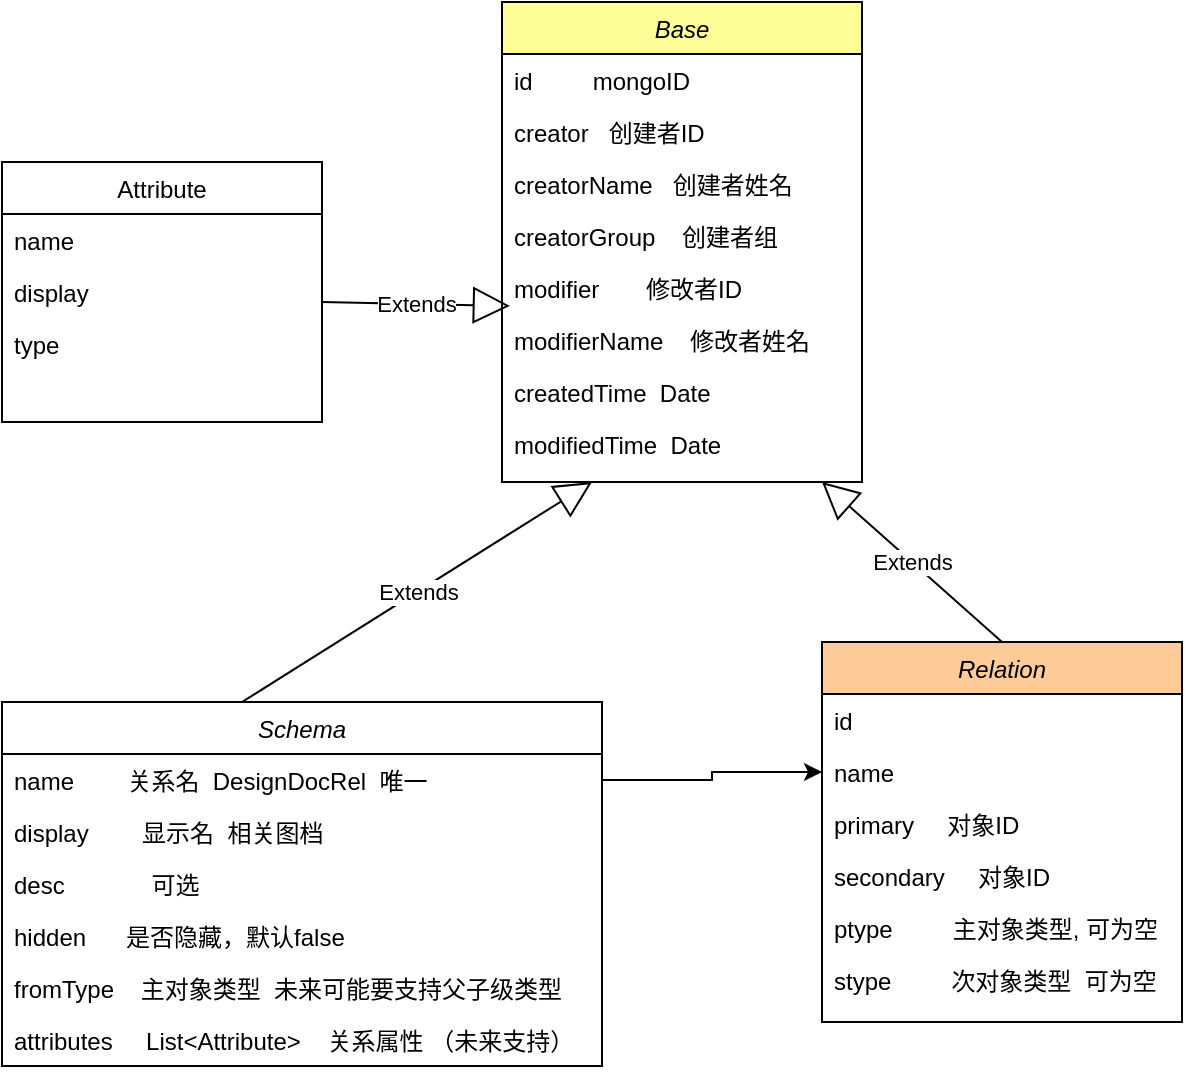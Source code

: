 <mxfile version="20.6.0" type="github">
  <diagram id="C5RBs43oDa-KdzZeNtuy" name="Page-1">
    <mxGraphModel dx="807" dy="1856" grid="1" gridSize="10" guides="1" tooltips="1" connect="1" arrows="1" fold="1" page="1" pageScale="1" pageWidth="827" pageHeight="1169" math="0" shadow="0">
      <root>
        <mxCell id="WIyWlLk6GJQsqaUBKTNV-0" />
        <mxCell id="WIyWlLk6GJQsqaUBKTNV-1" parent="WIyWlLk6GJQsqaUBKTNV-0" />
        <mxCell id="zkfFHV4jXpPFQw0GAbJ--0" value="Schema" style="swimlane;fontStyle=2;align=center;verticalAlign=top;childLayout=stackLayout;horizontal=1;startSize=26;horizontalStack=0;resizeParent=1;resizeLast=0;collapsible=1;marginBottom=0;rounded=0;shadow=0;strokeWidth=1;" parent="WIyWlLk6GJQsqaUBKTNV-1" vertex="1">
          <mxGeometry x="130" y="-300" width="300" height="182" as="geometry">
            <mxRectangle x="230" y="140" width="160" height="26" as="alternateBounds" />
          </mxGeometry>
        </mxCell>
        <mxCell id="Ntk3u7nzazjGvNbM0Od8-28" value="Extends" style="endArrow=block;endSize=16;endFill=0;html=1;rounded=0;entryX=0.25;entryY=1;entryDx=0;entryDy=0;" edge="1" parent="zkfFHV4jXpPFQw0GAbJ--0" target="Ntk3u7nzazjGvNbM0Od8-8">
          <mxGeometry width="160" relative="1" as="geometry">
            <mxPoint x="120" as="sourcePoint" />
            <mxPoint x="280" as="targetPoint" />
          </mxGeometry>
        </mxCell>
        <mxCell id="zkfFHV4jXpPFQw0GAbJ--1" value="name        关系名  DesignDocRel  唯一" style="text;align=left;verticalAlign=top;spacingLeft=4;spacingRight=4;overflow=hidden;rotatable=0;points=[[0,0.5],[1,0.5]];portConstraint=eastwest;" parent="zkfFHV4jXpPFQw0GAbJ--0" vertex="1">
          <mxGeometry y="26" width="300" height="26" as="geometry" />
        </mxCell>
        <mxCell id="zkfFHV4jXpPFQw0GAbJ--2" value="display        显示名  相关图档" style="text;align=left;verticalAlign=top;spacingLeft=4;spacingRight=4;overflow=hidden;rotatable=0;points=[[0,0.5],[1,0.5]];portConstraint=eastwest;rounded=0;shadow=0;html=0;" parent="zkfFHV4jXpPFQw0GAbJ--0" vertex="1">
          <mxGeometry y="52" width="300" height="26" as="geometry" />
        </mxCell>
        <mxCell id="Ntk3u7nzazjGvNbM0Od8-3" value="desc             可选" style="text;align=left;verticalAlign=top;spacingLeft=4;spacingRight=4;overflow=hidden;rotatable=0;points=[[0,0.5],[1,0.5]];portConstraint=eastwest;rounded=0;shadow=0;html=0;" vertex="1" parent="zkfFHV4jXpPFQw0GAbJ--0">
          <mxGeometry y="78" width="300" height="26" as="geometry" />
        </mxCell>
        <mxCell id="zkfFHV4jXpPFQw0GAbJ--3" value="hidden      是否隐藏，默认false" style="text;align=left;verticalAlign=top;spacingLeft=4;spacingRight=4;overflow=hidden;rotatable=0;points=[[0,0.5],[1,0.5]];portConstraint=eastwest;rounded=0;shadow=0;html=0;" parent="zkfFHV4jXpPFQw0GAbJ--0" vertex="1">
          <mxGeometry y="104" width="300" height="26" as="geometry" />
        </mxCell>
        <mxCell id="Ntk3u7nzazjGvNbM0Od8-30" value="fromType    主对象类型  未来可能要支持父子级类型" style="text;align=left;verticalAlign=top;spacingLeft=4;spacingRight=4;overflow=hidden;rotatable=0;points=[[0,0.5],[1,0.5]];portConstraint=eastwest;rounded=0;shadow=0;html=0;" vertex="1" parent="zkfFHV4jXpPFQw0GAbJ--0">
          <mxGeometry y="130" width="300" height="26" as="geometry" />
        </mxCell>
        <mxCell id="Ntk3u7nzazjGvNbM0Od8-19" value="attributes     List&lt;Attribute&gt;    关系属性 （未来支持）" style="text;align=left;verticalAlign=top;spacingLeft=4;spacingRight=4;overflow=hidden;rotatable=0;points=[[0,0.5],[1,0.5]];portConstraint=eastwest;rounded=0;shadow=0;html=0;" vertex="1" parent="zkfFHV4jXpPFQw0GAbJ--0">
          <mxGeometry y="156" width="300" height="26" as="geometry" />
        </mxCell>
        <mxCell id="zkfFHV4jXpPFQw0GAbJ--17" value="Attribute" style="swimlane;fontStyle=0;align=center;verticalAlign=top;childLayout=stackLayout;horizontal=1;startSize=26;horizontalStack=0;resizeParent=1;resizeLast=0;collapsible=1;marginBottom=0;rounded=0;shadow=0;strokeWidth=1;" parent="WIyWlLk6GJQsqaUBKTNV-1" vertex="1">
          <mxGeometry x="130" y="-570" width="160" height="130" as="geometry">
            <mxRectangle x="550" y="140" width="160" height="26" as="alternateBounds" />
          </mxGeometry>
        </mxCell>
        <mxCell id="Ntk3u7nzazjGvNbM0Od8-24" value="name" style="text;align=left;verticalAlign=top;spacingLeft=4;spacingRight=4;overflow=hidden;rotatable=0;points=[[0,0.5],[1,0.5]];portConstraint=eastwest;" vertex="1" parent="zkfFHV4jXpPFQw0GAbJ--17">
          <mxGeometry y="26" width="160" height="26" as="geometry" />
        </mxCell>
        <mxCell id="zkfFHV4jXpPFQw0GAbJ--19" value="display" style="text;align=left;verticalAlign=top;spacingLeft=4;spacingRight=4;overflow=hidden;rotatable=0;points=[[0,0.5],[1,0.5]];portConstraint=eastwest;rounded=0;shadow=0;html=0;" parent="zkfFHV4jXpPFQw0GAbJ--17" vertex="1">
          <mxGeometry y="52" width="160" height="26" as="geometry" />
        </mxCell>
        <mxCell id="zkfFHV4jXpPFQw0GAbJ--20" value="type" style="text;align=left;verticalAlign=top;spacingLeft=4;spacingRight=4;overflow=hidden;rotatable=0;points=[[0,0.5],[1,0.5]];portConstraint=eastwest;rounded=0;shadow=0;html=0;" parent="zkfFHV4jXpPFQw0GAbJ--17" vertex="1">
          <mxGeometry y="78" width="160" height="26" as="geometry" />
        </mxCell>
        <mxCell id="Ntk3u7nzazjGvNbM0Od8-0" value="Relation&#xa;" style="swimlane;fontStyle=2;align=center;verticalAlign=top;childLayout=stackLayout;horizontal=1;startSize=26;horizontalStack=0;resizeParent=1;resizeLast=0;collapsible=1;marginBottom=0;rounded=0;shadow=0;strokeWidth=1;fillColor=#FFCC99;" vertex="1" parent="WIyWlLk6GJQsqaUBKTNV-1">
          <mxGeometry x="540" y="-330" width="180" height="190" as="geometry">
            <mxRectangle x="230" y="140" width="160" height="26" as="alternateBounds" />
          </mxGeometry>
        </mxCell>
        <mxCell id="Ntk3u7nzazjGvNbM0Od8-1" value="id" style="text;align=left;verticalAlign=top;spacingLeft=4;spacingRight=4;overflow=hidden;rotatable=0;points=[[0,0.5],[1,0.5]];portConstraint=eastwest;rounded=0;shadow=0;html=0;" vertex="1" parent="Ntk3u7nzazjGvNbM0Od8-0">
          <mxGeometry y="26" width="180" height="26" as="geometry" />
        </mxCell>
        <mxCell id="Ntk3u7nzazjGvNbM0Od8-2" value="name" style="text;align=left;verticalAlign=top;spacingLeft=4;spacingRight=4;overflow=hidden;rotatable=0;points=[[0,0.5],[1,0.5]];portConstraint=eastwest;" vertex="1" parent="Ntk3u7nzazjGvNbM0Od8-0">
          <mxGeometry y="52" width="180" height="26" as="geometry" />
        </mxCell>
        <mxCell id="Ntk3u7nzazjGvNbM0Od8-17" value="primary     对象ID" style="text;align=left;verticalAlign=top;spacingLeft=4;spacingRight=4;overflow=hidden;rotatable=0;points=[[0,0.5],[1,0.5]];portConstraint=eastwest;rounded=0;shadow=0;html=0;" vertex="1" parent="Ntk3u7nzazjGvNbM0Od8-0">
          <mxGeometry y="78" width="180" height="26" as="geometry" />
        </mxCell>
        <mxCell id="Ntk3u7nzazjGvNbM0Od8-18" value="secondary     对象ID" style="text;align=left;verticalAlign=top;spacingLeft=4;spacingRight=4;overflow=hidden;rotatable=0;points=[[0,0.5],[1,0.5]];portConstraint=eastwest;rounded=0;shadow=0;html=0;" vertex="1" parent="Ntk3u7nzazjGvNbM0Od8-0">
          <mxGeometry y="104" width="180" height="26" as="geometry" />
        </mxCell>
        <mxCell id="Ntk3u7nzazjGvNbM0Od8-20" value="ptype         主对象类型, 可为空" style="text;align=left;verticalAlign=top;spacingLeft=4;spacingRight=4;overflow=hidden;rotatable=0;points=[[0,0.5],[1,0.5]];portConstraint=eastwest;rounded=0;shadow=0;html=0;" vertex="1" parent="Ntk3u7nzazjGvNbM0Od8-0">
          <mxGeometry y="130" width="180" height="26" as="geometry" />
        </mxCell>
        <mxCell id="Ntk3u7nzazjGvNbM0Od8-21" value="stype         次对象类型  可为空" style="text;align=left;verticalAlign=top;spacingLeft=4;spacingRight=4;overflow=hidden;rotatable=0;points=[[0,0.5],[1,0.5]];portConstraint=eastwest;rounded=0;shadow=0;html=0;" vertex="1" parent="Ntk3u7nzazjGvNbM0Od8-0">
          <mxGeometry y="156" width="180" height="26" as="geometry" />
        </mxCell>
        <mxCell id="Ntk3u7nzazjGvNbM0Od8-8" value="Base" style="swimlane;fontStyle=2;align=center;verticalAlign=top;childLayout=stackLayout;horizontal=1;startSize=26;horizontalStack=0;resizeParent=1;resizeLast=0;collapsible=1;marginBottom=0;rounded=0;shadow=0;strokeWidth=1;fillColor=#FFFF99;" vertex="1" parent="WIyWlLk6GJQsqaUBKTNV-1">
          <mxGeometry x="380" y="-650" width="180" height="240" as="geometry">
            <mxRectangle x="230" y="140" width="160" height="26" as="alternateBounds" />
          </mxGeometry>
        </mxCell>
        <mxCell id="Ntk3u7nzazjGvNbM0Od8-9" value="id         mongoID" style="text;align=left;verticalAlign=top;spacingLeft=4;spacingRight=4;overflow=hidden;rotatable=0;points=[[0,0.5],[1,0.5]];portConstraint=eastwest;rounded=0;shadow=0;html=0;" vertex="1" parent="Ntk3u7nzazjGvNbM0Od8-8">
          <mxGeometry y="26" width="180" height="26" as="geometry" />
        </mxCell>
        <mxCell id="Ntk3u7nzazjGvNbM0Od8-10" value="creator   创建者ID" style="text;align=left;verticalAlign=top;spacingLeft=4;spacingRight=4;overflow=hidden;rotatable=0;points=[[0,0.5],[1,0.5]];portConstraint=eastwest;rounded=0;shadow=0;html=0;" vertex="1" parent="Ntk3u7nzazjGvNbM0Od8-8">
          <mxGeometry y="52" width="180" height="26" as="geometry" />
        </mxCell>
        <mxCell id="Ntk3u7nzazjGvNbM0Od8-11" value="creatorName   创建者姓名" style="text;align=left;verticalAlign=top;spacingLeft=4;spacingRight=4;overflow=hidden;rotatable=0;points=[[0,0.5],[1,0.5]];portConstraint=eastwest;rounded=0;shadow=0;html=0;" vertex="1" parent="Ntk3u7nzazjGvNbM0Od8-8">
          <mxGeometry y="78" width="180" height="26" as="geometry" />
        </mxCell>
        <mxCell id="Ntk3u7nzazjGvNbM0Od8-12" value="creatorGroup    创建者组" style="text;align=left;verticalAlign=top;spacingLeft=4;spacingRight=4;overflow=hidden;rotatable=0;points=[[0,0.5],[1,0.5]];portConstraint=eastwest;rounded=0;shadow=0;html=0;" vertex="1" parent="Ntk3u7nzazjGvNbM0Od8-8">
          <mxGeometry y="104" width="180" height="26" as="geometry" />
        </mxCell>
        <mxCell id="Ntk3u7nzazjGvNbM0Od8-13" value="modifier       修改者ID" style="text;align=left;verticalAlign=top;spacingLeft=4;spacingRight=4;overflow=hidden;rotatable=0;points=[[0,0.5],[1,0.5]];portConstraint=eastwest;rounded=0;shadow=0;html=0;" vertex="1" parent="Ntk3u7nzazjGvNbM0Od8-8">
          <mxGeometry y="130" width="180" height="26" as="geometry" />
        </mxCell>
        <mxCell id="Ntk3u7nzazjGvNbM0Od8-14" value="modifierName    修改者姓名" style="text;align=left;verticalAlign=top;spacingLeft=4;spacingRight=4;overflow=hidden;rotatable=0;points=[[0,0.5],[1,0.5]];portConstraint=eastwest;rounded=0;shadow=0;html=0;" vertex="1" parent="Ntk3u7nzazjGvNbM0Od8-8">
          <mxGeometry y="156" width="180" height="26" as="geometry" />
        </mxCell>
        <mxCell id="Ntk3u7nzazjGvNbM0Od8-15" value="createdTime  Date&#xa;" style="text;align=left;verticalAlign=top;spacingLeft=4;spacingRight=4;overflow=hidden;rotatable=0;points=[[0,0.5],[1,0.5]];portConstraint=eastwest;rounded=0;shadow=0;html=0;" vertex="1" parent="Ntk3u7nzazjGvNbM0Od8-8">
          <mxGeometry y="182" width="180" height="26" as="geometry" />
        </mxCell>
        <mxCell id="Ntk3u7nzazjGvNbM0Od8-16" value="modifiedTime  Date" style="text;align=left;verticalAlign=top;spacingLeft=4;spacingRight=4;overflow=hidden;rotatable=0;points=[[0,0.5],[1,0.5]];portConstraint=eastwest;rounded=0;shadow=0;html=0;" vertex="1" parent="Ntk3u7nzazjGvNbM0Od8-8">
          <mxGeometry y="208" width="180" height="26" as="geometry" />
        </mxCell>
        <mxCell id="Ntk3u7nzazjGvNbM0Od8-22" style="edgeStyle=orthogonalEdgeStyle;rounded=0;orthogonalLoop=1;jettySize=auto;html=1;exitX=1;exitY=0.5;exitDx=0;exitDy=0;entryX=0;entryY=0.5;entryDx=0;entryDy=0;" edge="1" parent="WIyWlLk6GJQsqaUBKTNV-1" source="zkfFHV4jXpPFQw0GAbJ--1" target="Ntk3u7nzazjGvNbM0Od8-2">
          <mxGeometry relative="1" as="geometry" />
        </mxCell>
        <mxCell id="Ntk3u7nzazjGvNbM0Od8-27" value="Extends" style="endArrow=block;endSize=16;endFill=0;html=1;rounded=0;entryX=0.022;entryY=-0.154;entryDx=0;entryDy=0;entryPerimeter=0;" edge="1" parent="WIyWlLk6GJQsqaUBKTNV-1" target="Ntk3u7nzazjGvNbM0Od8-14">
          <mxGeometry width="160" relative="1" as="geometry">
            <mxPoint x="290" y="-500" as="sourcePoint" />
            <mxPoint x="450" y="-500" as="targetPoint" />
          </mxGeometry>
        </mxCell>
        <mxCell id="Ntk3u7nzazjGvNbM0Od8-29" value="Extends" style="endArrow=block;endSize=16;endFill=0;html=1;rounded=0;exitX=0.5;exitY=0;exitDx=0;exitDy=0;" edge="1" parent="WIyWlLk6GJQsqaUBKTNV-1" source="Ntk3u7nzazjGvNbM0Od8-0">
          <mxGeometry width="160" relative="1" as="geometry">
            <mxPoint x="260" y="-290" as="sourcePoint" />
            <mxPoint x="540" y="-410" as="targetPoint" />
          </mxGeometry>
        </mxCell>
      </root>
    </mxGraphModel>
  </diagram>
</mxfile>
